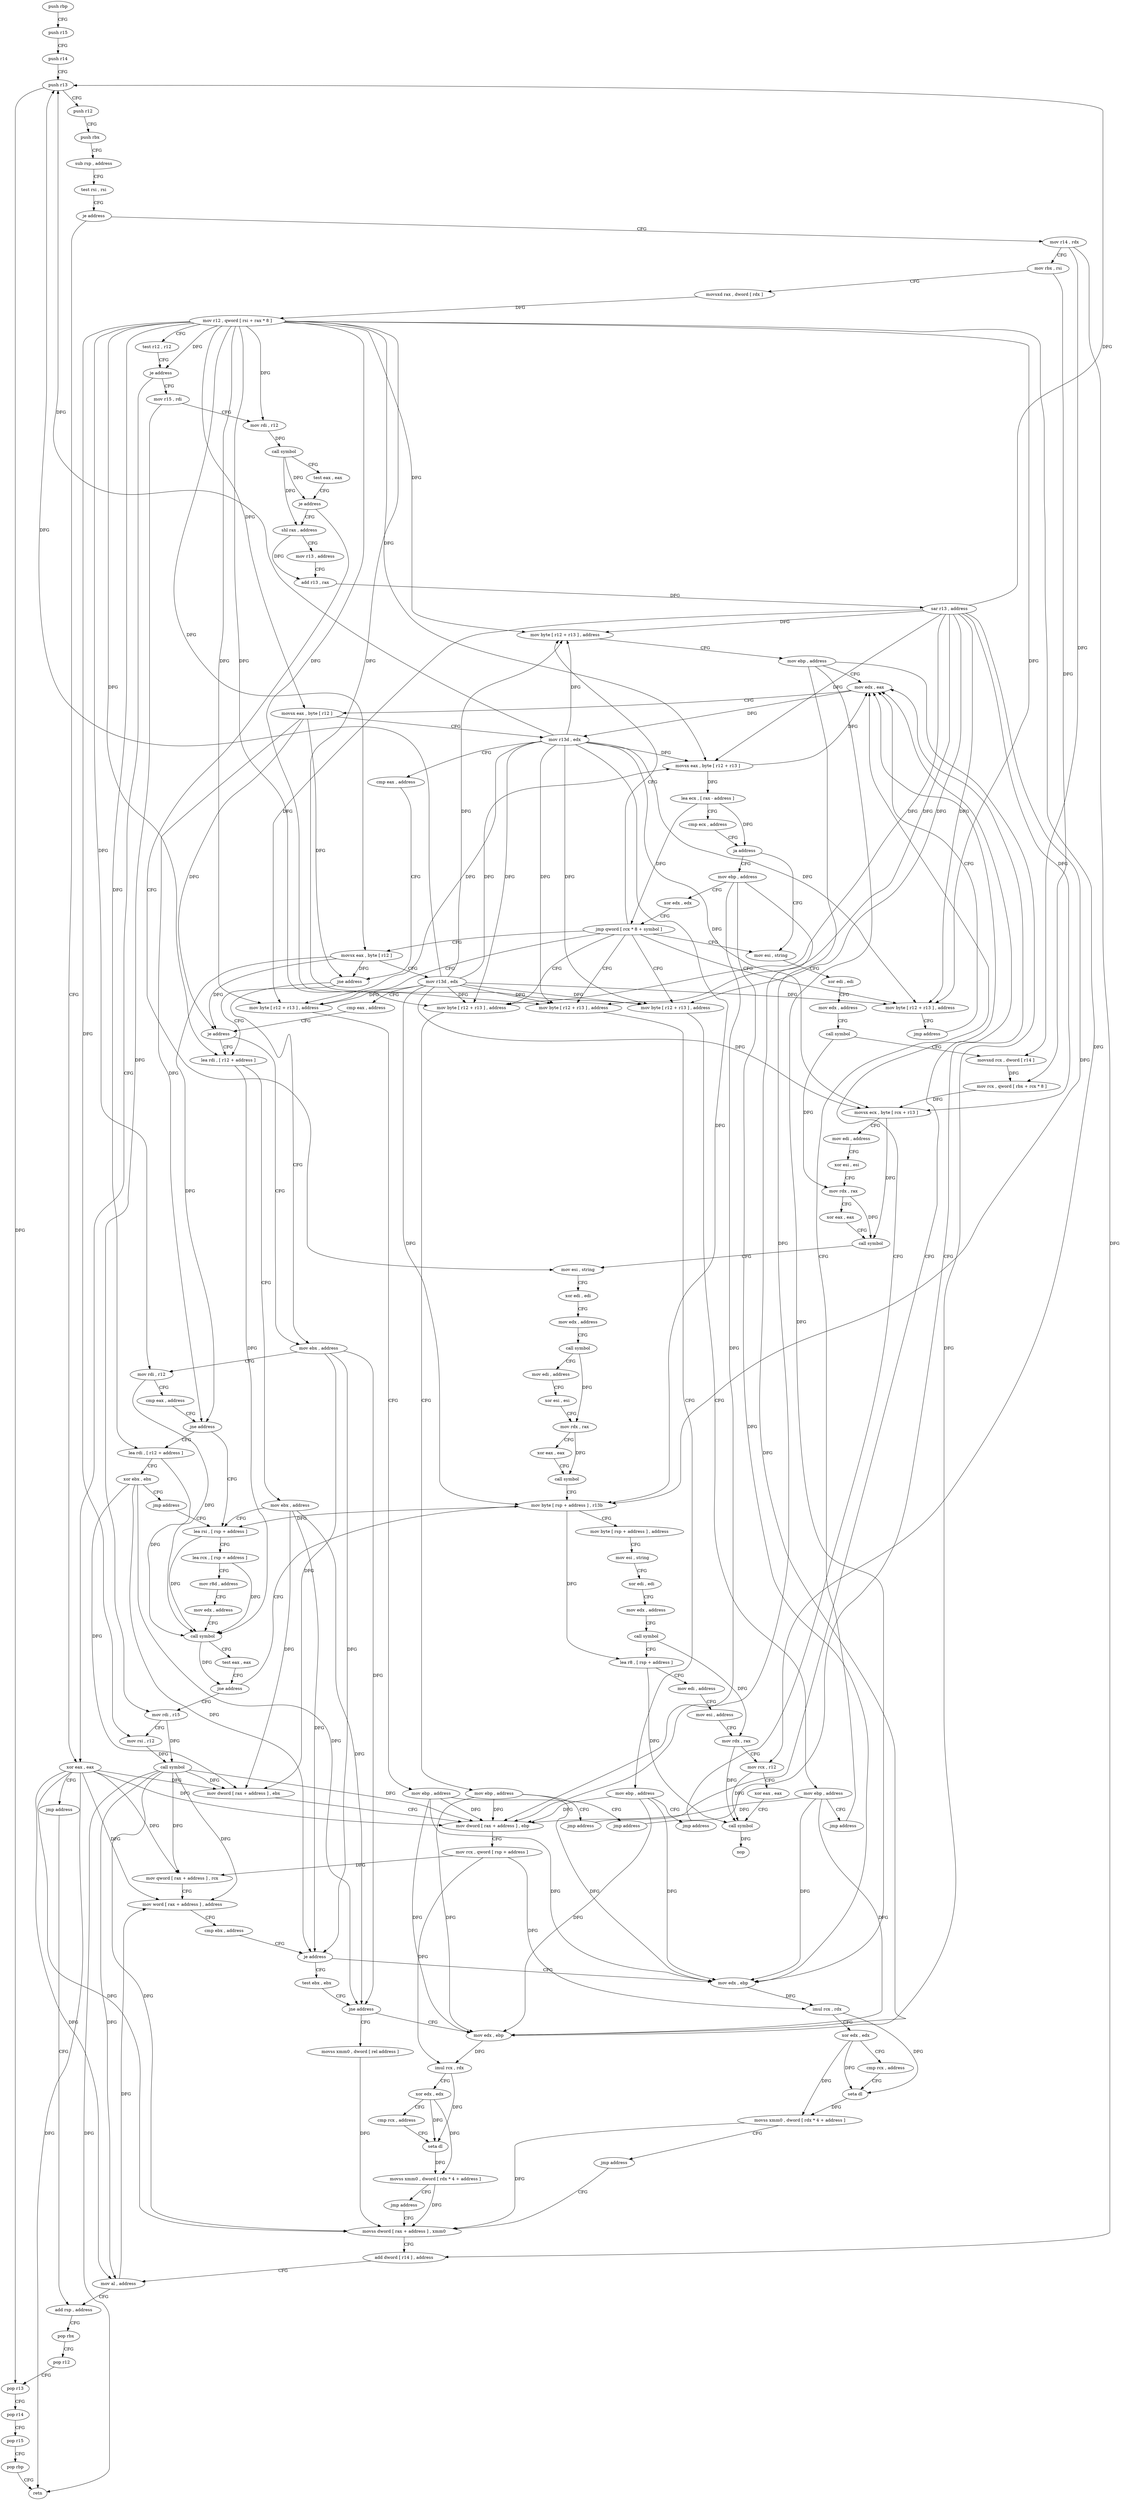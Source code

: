 digraph "func" {
"4250000" [label = "push rbp" ]
"4250001" [label = "push r15" ]
"4250003" [label = "push r14" ]
"4250005" [label = "push r13" ]
"4250007" [label = "push r12" ]
"4250009" [label = "push rbx" ]
"4250010" [label = "sub rsp , address" ]
"4250014" [label = "test rsi , rsi" ]
"4250017" [label = "je address" ]
"4250143" [label = "xor eax , eax" ]
"4250019" [label = "mov r14 , rdx" ]
"4250145" [label = "jmp address" ]
"4250392" [label = "add rsp , address" ]
"4250022" [label = "mov rbx , rsi" ]
"4250025" [label = "movsxd rax , dword [ rdx ]" ]
"4250028" [label = "mov r12 , qword [ rsi + rax * 8 ]" ]
"4250032" [label = "test r12 , r12" ]
"4250035" [label = "je address" ]
"4250037" [label = "mov r15 , rdi" ]
"4250396" [label = "pop rbx" ]
"4250397" [label = "pop r12" ]
"4250399" [label = "pop r13" ]
"4250401" [label = "pop r14" ]
"4250403" [label = "pop r15" ]
"4250405" [label = "pop rbp" ]
"4250406" [label = "retn" ]
"4250040" [label = "mov rdi , r12" ]
"4250043" [label = "call symbol" ]
"4250048" [label = "test eax , eax" ]
"4250050" [label = "je address" ]
"4250453" [label = "mov esi , string" ]
"4250056" [label = "shl rax , address" ]
"4250458" [label = "xor edi , edi" ]
"4250460" [label = "mov edx , address" ]
"4250465" [label = "call symbol" ]
"4250470" [label = "mov edi , address" ]
"4250475" [label = "xor esi , esi" ]
"4250477" [label = "mov rdx , rax" ]
"4250480" [label = "xor eax , eax" ]
"4250482" [label = "call symbol" ]
"4250487" [label = "mov byte [ rsp + address ] , r13b" ]
"4250060" [label = "mov r13 , address" ]
"4250070" [label = "add r13 , rax" ]
"4250073" [label = "sar r13 , address" ]
"4250077" [label = "movsx eax , byte [ r12 + r13 ]" ]
"4250082" [label = "lea ecx , [ rax - address ]" ]
"4250085" [label = "cmp ecx , address" ]
"4250088" [label = "ja address" ]
"4250407" [label = "mov esi , string" ]
"4250094" [label = "mov ebp , address" ]
"4250412" [label = "xor edi , edi" ]
"4250414" [label = "mov edx , address" ]
"4250419" [label = "call symbol" ]
"4250424" [label = "movsxd rcx , dword [ r14 ]" ]
"4250427" [label = "mov rcx , qword [ rbx + rcx * 8 ]" ]
"4250431" [label = "movsx ecx , byte [ rcx + r13 ]" ]
"4250436" [label = "mov edi , address" ]
"4250441" [label = "xor esi , esi" ]
"4250443" [label = "mov rdx , rax" ]
"4250446" [label = "xor eax , eax" ]
"4250448" [label = "call symbol" ]
"4250099" [label = "xor edx , edx" ]
"4250101" [label = "jmp qword [ rcx * 8 + symbol ]" ]
"4250108" [label = "movsx eax , byte [ r12 ]" ]
"4250150" [label = "mov byte [ r12 + r13 ] , address" ]
"4250162" [label = "mov byte [ r12 + r13 ] , address" ]
"4250169" [label = "mov byte [ r12 + r13 ] , address" ]
"4250181" [label = "mov byte [ r12 + r13 ] , address" ]
"4250193" [label = "mov byte [ r12 + r13 ] , address" ]
"4250205" [label = "mov byte [ r12 + r13 ] , address" ]
"4250113" [label = "mov r13d , edx" ]
"4250116" [label = "cmp eax , address" ]
"4250119" [label = "je address" ]
"4250230" [label = "lea rdi , [ r12 + address ]" ]
"4250121" [label = "mov ebx , address" ]
"4250155" [label = "mov ebp , address" ]
"4250160" [label = "jmp address" ]
"4250215" [label = "mov edx , eax" ]
"4250167" [label = "jmp address" ]
"4250174" [label = "mov ebp , address" ]
"4250179" [label = "jmp address" ]
"4250186" [label = "mov ebp , address" ]
"4250191" [label = "jmp address" ]
"4250198" [label = "mov ebp , address" ]
"4250203" [label = "jmp address" ]
"4250210" [label = "mov ebp , address" ]
"4250235" [label = "mov ebx , address" ]
"4250240" [label = "lea rsi , [ rsp + address ]" ]
"4250126" [label = "mov rdi , r12" ]
"4250129" [label = "cmp eax , address" ]
"4250132" [label = "jne address" ]
"4250134" [label = "lea rdi , [ r12 + address ]" ]
"4250217" [label = "movsx eax , byte [ r12 ]" ]
"4250222" [label = "mov r13d , edx" ]
"4250225" [label = "cmp eax , address" ]
"4250228" [label = "jne address" ]
"4250492" [label = "mov byte [ rsp + address ] , address" ]
"4250497" [label = "mov esi , string" ]
"4250502" [label = "xor edi , edi" ]
"4250504" [label = "mov edx , address" ]
"4250509" [label = "call symbol" ]
"4250514" [label = "lea r8 , [ rsp + address ]" ]
"4250519" [label = "mov edi , address" ]
"4250524" [label = "mov esi , address" ]
"4250529" [label = "mov rdx , rax" ]
"4250532" [label = "mov rcx , r12" ]
"4250535" [label = "xor eax , eax" ]
"4250537" [label = "call symbol" ]
"4250542" [label = "nop" ]
"4250274" [label = "mov rdi , r15" ]
"4250277" [label = "mov rsi , r12" ]
"4250280" [label = "call symbol" ]
"4250285" [label = "mov dword [ rax + address ] , ebx" ]
"4250288" [label = "mov dword [ rax + address ] , ebp" ]
"4250291" [label = "mov rcx , qword [ rsp + address ]" ]
"4250296" [label = "mov qword [ rax + address ] , rcx" ]
"4250300" [label = "mov word [ rax + address ] , address" ]
"4250306" [label = "cmp ebx , address" ]
"4250309" [label = "je address" ]
"4250344" [label = "mov edx , ebp" ]
"4250311" [label = "test ebx , ebx" ]
"4250245" [label = "lea rcx , [ rsp + address ]" ]
"4250250" [label = "mov r8d , address" ]
"4250256" [label = "mov edx , address" ]
"4250261" [label = "call symbol" ]
"4250266" [label = "test eax , eax" ]
"4250268" [label = "jne address" ]
"4250139" [label = "xor ebx , ebx" ]
"4250141" [label = "jmp address" ]
"4250346" [label = "imul rcx , rdx" ]
"4250350" [label = "xor edx , edx" ]
"4250352" [label = "cmp rcx , address" ]
"4250359" [label = "seta dl" ]
"4250362" [label = "movss xmm0 , dword [ rdx * 4 + address ]" ]
"4250371" [label = "jmp address" ]
"4250381" [label = "movss dword [ rax + address ] , xmm0" ]
"4250313" [label = "jne address" ]
"4250373" [label = "movss xmm0 , dword [ rel address ]" ]
"4250315" [label = "mov edx , ebp" ]
"4250386" [label = "add dword [ r14 ] , address" ]
"4250390" [label = "mov al , address" ]
"4250317" [label = "imul rcx , rdx" ]
"4250321" [label = "xor edx , edx" ]
"4250323" [label = "cmp rcx , address" ]
"4250330" [label = "seta dl" ]
"4250333" [label = "movss xmm0 , dword [ rdx * 4 + address ]" ]
"4250342" [label = "jmp address" ]
"4250000" -> "4250001" [ label = "CFG" ]
"4250001" -> "4250003" [ label = "CFG" ]
"4250003" -> "4250005" [ label = "CFG" ]
"4250005" -> "4250007" [ label = "CFG" ]
"4250005" -> "4250399" [ label = "DFG" ]
"4250007" -> "4250009" [ label = "CFG" ]
"4250009" -> "4250010" [ label = "CFG" ]
"4250010" -> "4250014" [ label = "CFG" ]
"4250014" -> "4250017" [ label = "CFG" ]
"4250017" -> "4250143" [ label = "CFG" ]
"4250017" -> "4250019" [ label = "CFG" ]
"4250143" -> "4250145" [ label = "CFG" ]
"4250143" -> "4250406" [ label = "DFG" ]
"4250143" -> "4250285" [ label = "DFG" ]
"4250143" -> "4250288" [ label = "DFG" ]
"4250143" -> "4250296" [ label = "DFG" ]
"4250143" -> "4250300" [ label = "DFG" ]
"4250143" -> "4250381" [ label = "DFG" ]
"4250143" -> "4250390" [ label = "DFG" ]
"4250019" -> "4250022" [ label = "CFG" ]
"4250019" -> "4250424" [ label = "DFG" ]
"4250019" -> "4250386" [ label = "DFG" ]
"4250145" -> "4250392" [ label = "CFG" ]
"4250392" -> "4250396" [ label = "CFG" ]
"4250022" -> "4250025" [ label = "CFG" ]
"4250022" -> "4250427" [ label = "DFG" ]
"4250025" -> "4250028" [ label = "DFG" ]
"4250028" -> "4250032" [ label = "CFG" ]
"4250028" -> "4250035" [ label = "DFG" ]
"4250028" -> "4250040" [ label = "DFG" ]
"4250028" -> "4250077" [ label = "DFG" ]
"4250028" -> "4250532" [ label = "DFG" ]
"4250028" -> "4250108" [ label = "DFG" ]
"4250028" -> "4250150" [ label = "DFG" ]
"4250028" -> "4250162" [ label = "DFG" ]
"4250028" -> "4250169" [ label = "DFG" ]
"4250028" -> "4250181" [ label = "DFG" ]
"4250028" -> "4250193" [ label = "DFG" ]
"4250028" -> "4250205" [ label = "DFG" ]
"4250028" -> "4250230" [ label = "DFG" ]
"4250028" -> "4250126" [ label = "DFG" ]
"4250028" -> "4250217" [ label = "DFG" ]
"4250028" -> "4250134" [ label = "DFG" ]
"4250028" -> "4250277" [ label = "DFG" ]
"4250032" -> "4250035" [ label = "CFG" ]
"4250035" -> "4250143" [ label = "CFG" ]
"4250035" -> "4250037" [ label = "CFG" ]
"4250037" -> "4250040" [ label = "CFG" ]
"4250037" -> "4250274" [ label = "DFG" ]
"4250396" -> "4250397" [ label = "CFG" ]
"4250397" -> "4250399" [ label = "CFG" ]
"4250399" -> "4250401" [ label = "CFG" ]
"4250401" -> "4250403" [ label = "CFG" ]
"4250403" -> "4250405" [ label = "CFG" ]
"4250405" -> "4250406" [ label = "CFG" ]
"4250040" -> "4250043" [ label = "DFG" ]
"4250043" -> "4250048" [ label = "CFG" ]
"4250043" -> "4250050" [ label = "DFG" ]
"4250043" -> "4250056" [ label = "DFG" ]
"4250048" -> "4250050" [ label = "CFG" ]
"4250050" -> "4250453" [ label = "CFG" ]
"4250050" -> "4250056" [ label = "CFG" ]
"4250453" -> "4250458" [ label = "CFG" ]
"4250056" -> "4250060" [ label = "CFG" ]
"4250056" -> "4250070" [ label = "DFG" ]
"4250458" -> "4250460" [ label = "CFG" ]
"4250460" -> "4250465" [ label = "CFG" ]
"4250465" -> "4250470" [ label = "CFG" ]
"4250465" -> "4250477" [ label = "DFG" ]
"4250470" -> "4250475" [ label = "CFG" ]
"4250475" -> "4250477" [ label = "CFG" ]
"4250477" -> "4250480" [ label = "CFG" ]
"4250477" -> "4250482" [ label = "DFG" ]
"4250480" -> "4250482" [ label = "CFG" ]
"4250482" -> "4250487" [ label = "CFG" ]
"4250487" -> "4250492" [ label = "CFG" ]
"4250487" -> "4250514" [ label = "DFG" ]
"4250487" -> "4250240" [ label = "DFG" ]
"4250060" -> "4250070" [ label = "CFG" ]
"4250070" -> "4250073" [ label = "DFG" ]
"4250073" -> "4250077" [ label = "DFG" ]
"4250073" -> "4250005" [ label = "DFG" ]
"4250073" -> "4250487" [ label = "DFG" ]
"4250073" -> "4250431" [ label = "DFG" ]
"4250073" -> "4250150" [ label = "DFG" ]
"4250073" -> "4250162" [ label = "DFG" ]
"4250073" -> "4250169" [ label = "DFG" ]
"4250073" -> "4250181" [ label = "DFG" ]
"4250073" -> "4250193" [ label = "DFG" ]
"4250073" -> "4250205" [ label = "DFG" ]
"4250077" -> "4250082" [ label = "DFG" ]
"4250077" -> "4250215" [ label = "DFG" ]
"4250082" -> "4250085" [ label = "CFG" ]
"4250082" -> "4250088" [ label = "DFG" ]
"4250082" -> "4250101" [ label = "DFG" ]
"4250085" -> "4250088" [ label = "CFG" ]
"4250088" -> "4250407" [ label = "CFG" ]
"4250088" -> "4250094" [ label = "CFG" ]
"4250407" -> "4250412" [ label = "CFG" ]
"4250094" -> "4250099" [ label = "CFG" ]
"4250094" -> "4250288" [ label = "DFG" ]
"4250094" -> "4250344" [ label = "DFG" ]
"4250094" -> "4250315" [ label = "DFG" ]
"4250412" -> "4250414" [ label = "CFG" ]
"4250414" -> "4250419" [ label = "CFG" ]
"4250419" -> "4250424" [ label = "CFG" ]
"4250419" -> "4250443" [ label = "DFG" ]
"4250424" -> "4250427" [ label = "DFG" ]
"4250427" -> "4250431" [ label = "DFG" ]
"4250431" -> "4250436" [ label = "CFG" ]
"4250431" -> "4250448" [ label = "DFG" ]
"4250436" -> "4250441" [ label = "CFG" ]
"4250441" -> "4250443" [ label = "CFG" ]
"4250443" -> "4250446" [ label = "CFG" ]
"4250443" -> "4250448" [ label = "DFG" ]
"4250446" -> "4250448" [ label = "CFG" ]
"4250448" -> "4250453" [ label = "CFG" ]
"4250099" -> "4250101" [ label = "CFG" ]
"4250101" -> "4250108" [ label = "CFG" ]
"4250101" -> "4250150" [ label = "CFG" ]
"4250101" -> "4250162" [ label = "CFG" ]
"4250101" -> "4250169" [ label = "CFG" ]
"4250101" -> "4250181" [ label = "CFG" ]
"4250101" -> "4250193" [ label = "CFG" ]
"4250101" -> "4250205" [ label = "CFG" ]
"4250101" -> "4250407" [ label = "CFG" ]
"4250108" -> "4250113" [ label = "CFG" ]
"4250108" -> "4250119" [ label = "DFG" ]
"4250108" -> "4250132" [ label = "DFG" ]
"4250108" -> "4250228" [ label = "DFG" ]
"4250150" -> "4250155" [ label = "CFG" ]
"4250162" -> "4250167" [ label = "CFG" ]
"4250169" -> "4250174" [ label = "CFG" ]
"4250181" -> "4250186" [ label = "CFG" ]
"4250193" -> "4250198" [ label = "CFG" ]
"4250205" -> "4250210" [ label = "CFG" ]
"4250113" -> "4250116" [ label = "CFG" ]
"4250113" -> "4250005" [ label = "DFG" ]
"4250113" -> "4250077" [ label = "DFG" ]
"4250113" -> "4250487" [ label = "DFG" ]
"4250113" -> "4250431" [ label = "DFG" ]
"4250113" -> "4250150" [ label = "DFG" ]
"4250113" -> "4250162" [ label = "DFG" ]
"4250113" -> "4250169" [ label = "DFG" ]
"4250113" -> "4250181" [ label = "DFG" ]
"4250113" -> "4250193" [ label = "DFG" ]
"4250113" -> "4250205" [ label = "DFG" ]
"4250116" -> "4250119" [ label = "CFG" ]
"4250119" -> "4250230" [ label = "CFG" ]
"4250119" -> "4250121" [ label = "CFG" ]
"4250230" -> "4250235" [ label = "CFG" ]
"4250230" -> "4250261" [ label = "DFG" ]
"4250121" -> "4250126" [ label = "CFG" ]
"4250121" -> "4250285" [ label = "DFG" ]
"4250121" -> "4250309" [ label = "DFG" ]
"4250121" -> "4250313" [ label = "DFG" ]
"4250155" -> "4250160" [ label = "CFG" ]
"4250155" -> "4250288" [ label = "DFG" ]
"4250155" -> "4250344" [ label = "DFG" ]
"4250155" -> "4250315" [ label = "DFG" ]
"4250160" -> "4250215" [ label = "CFG" ]
"4250215" -> "4250217" [ label = "CFG" ]
"4250215" -> "4250222" [ label = "DFG" ]
"4250167" -> "4250215" [ label = "CFG" ]
"4250174" -> "4250179" [ label = "CFG" ]
"4250174" -> "4250288" [ label = "DFG" ]
"4250174" -> "4250344" [ label = "DFG" ]
"4250174" -> "4250315" [ label = "DFG" ]
"4250179" -> "4250215" [ label = "CFG" ]
"4250186" -> "4250191" [ label = "CFG" ]
"4250186" -> "4250288" [ label = "DFG" ]
"4250186" -> "4250344" [ label = "DFG" ]
"4250186" -> "4250315" [ label = "DFG" ]
"4250191" -> "4250215" [ label = "CFG" ]
"4250198" -> "4250203" [ label = "CFG" ]
"4250198" -> "4250288" [ label = "DFG" ]
"4250198" -> "4250344" [ label = "DFG" ]
"4250198" -> "4250315" [ label = "DFG" ]
"4250203" -> "4250215" [ label = "CFG" ]
"4250210" -> "4250215" [ label = "CFG" ]
"4250210" -> "4250288" [ label = "DFG" ]
"4250210" -> "4250344" [ label = "DFG" ]
"4250210" -> "4250315" [ label = "DFG" ]
"4250235" -> "4250240" [ label = "CFG" ]
"4250235" -> "4250285" [ label = "DFG" ]
"4250235" -> "4250309" [ label = "DFG" ]
"4250235" -> "4250313" [ label = "DFG" ]
"4250240" -> "4250245" [ label = "CFG" ]
"4250240" -> "4250261" [ label = "DFG" ]
"4250126" -> "4250129" [ label = "CFG" ]
"4250126" -> "4250261" [ label = "DFG" ]
"4250129" -> "4250132" [ label = "CFG" ]
"4250132" -> "4250240" [ label = "CFG" ]
"4250132" -> "4250134" [ label = "CFG" ]
"4250134" -> "4250139" [ label = "CFG" ]
"4250134" -> "4250261" [ label = "DFG" ]
"4250217" -> "4250222" [ label = "CFG" ]
"4250217" -> "4250119" [ label = "DFG" ]
"4250217" -> "4250132" [ label = "DFG" ]
"4250217" -> "4250228" [ label = "DFG" ]
"4250222" -> "4250225" [ label = "CFG" ]
"4250222" -> "4250005" [ label = "DFG" ]
"4250222" -> "4250077" [ label = "DFG" ]
"4250222" -> "4250487" [ label = "DFG" ]
"4250222" -> "4250431" [ label = "DFG" ]
"4250222" -> "4250150" [ label = "DFG" ]
"4250222" -> "4250162" [ label = "DFG" ]
"4250222" -> "4250169" [ label = "DFG" ]
"4250222" -> "4250181" [ label = "DFG" ]
"4250222" -> "4250193" [ label = "DFG" ]
"4250222" -> "4250205" [ label = "DFG" ]
"4250225" -> "4250228" [ label = "CFG" ]
"4250228" -> "4250121" [ label = "CFG" ]
"4250228" -> "4250230" [ label = "CFG" ]
"4250492" -> "4250497" [ label = "CFG" ]
"4250497" -> "4250502" [ label = "CFG" ]
"4250502" -> "4250504" [ label = "CFG" ]
"4250504" -> "4250509" [ label = "CFG" ]
"4250509" -> "4250514" [ label = "CFG" ]
"4250509" -> "4250529" [ label = "DFG" ]
"4250514" -> "4250519" [ label = "CFG" ]
"4250514" -> "4250537" [ label = "DFG" ]
"4250519" -> "4250524" [ label = "CFG" ]
"4250524" -> "4250529" [ label = "CFG" ]
"4250529" -> "4250532" [ label = "CFG" ]
"4250529" -> "4250537" [ label = "DFG" ]
"4250532" -> "4250535" [ label = "CFG" ]
"4250532" -> "4250537" [ label = "DFG" ]
"4250535" -> "4250537" [ label = "CFG" ]
"4250537" -> "4250542" [ label = "DFG" ]
"4250274" -> "4250277" [ label = "CFG" ]
"4250274" -> "4250280" [ label = "DFG" ]
"4250277" -> "4250280" [ label = "DFG" ]
"4250280" -> "4250285" [ label = "DFG" ]
"4250280" -> "4250406" [ label = "DFG" ]
"4250280" -> "4250288" [ label = "DFG" ]
"4250280" -> "4250296" [ label = "DFG" ]
"4250280" -> "4250300" [ label = "DFG" ]
"4250280" -> "4250381" [ label = "DFG" ]
"4250280" -> "4250390" [ label = "DFG" ]
"4250285" -> "4250288" [ label = "CFG" ]
"4250288" -> "4250291" [ label = "CFG" ]
"4250291" -> "4250296" [ label = "DFG" ]
"4250291" -> "4250346" [ label = "DFG" ]
"4250291" -> "4250317" [ label = "DFG" ]
"4250296" -> "4250300" [ label = "CFG" ]
"4250300" -> "4250306" [ label = "CFG" ]
"4250306" -> "4250309" [ label = "CFG" ]
"4250309" -> "4250344" [ label = "CFG" ]
"4250309" -> "4250311" [ label = "CFG" ]
"4250344" -> "4250346" [ label = "DFG" ]
"4250311" -> "4250313" [ label = "CFG" ]
"4250245" -> "4250250" [ label = "CFG" ]
"4250245" -> "4250261" [ label = "DFG" ]
"4250250" -> "4250256" [ label = "CFG" ]
"4250256" -> "4250261" [ label = "CFG" ]
"4250261" -> "4250266" [ label = "CFG" ]
"4250261" -> "4250268" [ label = "DFG" ]
"4250266" -> "4250268" [ label = "CFG" ]
"4250268" -> "4250487" [ label = "CFG" ]
"4250268" -> "4250274" [ label = "CFG" ]
"4250139" -> "4250141" [ label = "CFG" ]
"4250139" -> "4250285" [ label = "DFG" ]
"4250139" -> "4250309" [ label = "DFG" ]
"4250139" -> "4250313" [ label = "DFG" ]
"4250141" -> "4250240" [ label = "CFG" ]
"4250346" -> "4250350" [ label = "CFG" ]
"4250346" -> "4250359" [ label = "DFG" ]
"4250350" -> "4250352" [ label = "CFG" ]
"4250350" -> "4250359" [ label = "DFG" ]
"4250350" -> "4250362" [ label = "DFG" ]
"4250352" -> "4250359" [ label = "CFG" ]
"4250359" -> "4250362" [ label = "DFG" ]
"4250362" -> "4250371" [ label = "CFG" ]
"4250362" -> "4250381" [ label = "DFG" ]
"4250371" -> "4250381" [ label = "CFG" ]
"4250381" -> "4250386" [ label = "CFG" ]
"4250313" -> "4250373" [ label = "CFG" ]
"4250313" -> "4250315" [ label = "CFG" ]
"4250373" -> "4250381" [ label = "DFG" ]
"4250315" -> "4250317" [ label = "DFG" ]
"4250386" -> "4250390" [ label = "CFG" ]
"4250390" -> "4250392" [ label = "CFG" ]
"4250390" -> "4250300" [ label = "DFG" ]
"4250317" -> "4250321" [ label = "CFG" ]
"4250317" -> "4250330" [ label = "DFG" ]
"4250321" -> "4250323" [ label = "CFG" ]
"4250321" -> "4250330" [ label = "DFG" ]
"4250321" -> "4250333" [ label = "DFG" ]
"4250323" -> "4250330" [ label = "CFG" ]
"4250330" -> "4250333" [ label = "DFG" ]
"4250333" -> "4250342" [ label = "CFG" ]
"4250333" -> "4250381" [ label = "DFG" ]
"4250342" -> "4250381" [ label = "CFG" ]
}
